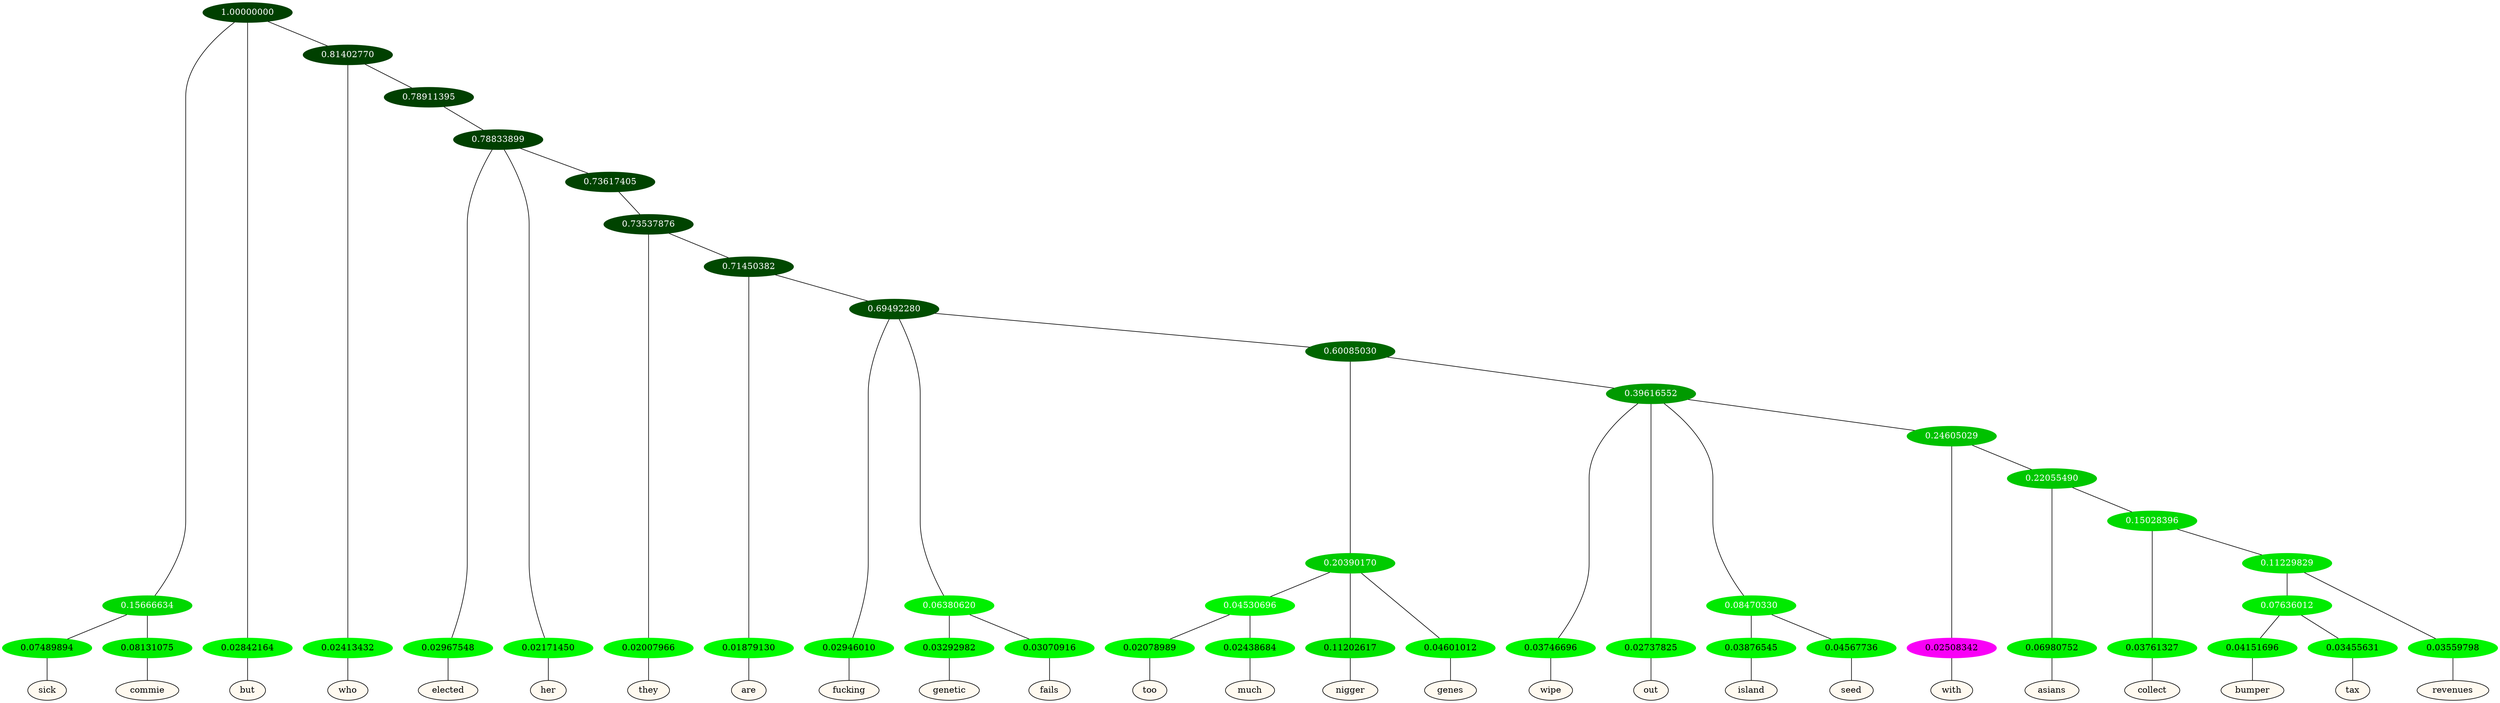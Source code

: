 graph {
	node [format=png height=0.15 nodesep=0.001 ordering=out overlap=prism overlap_scaling=0.01 ranksep=0.001 ratio=0.2 style=filled width=0.15]
	{
		rank=same
		a_w_4 [label=sick color=black fillcolor=floralwhite style="filled,solid"]
		a_w_5 [label=commie color=black fillcolor=floralwhite style="filled,solid"]
		a_w_2 [label=but color=black fillcolor=floralwhite style="filled,solid"]
		a_w_6 [label=who color=black fillcolor=floralwhite style="filled,solid"]
		a_w_9 [label=elected color=black fillcolor=floralwhite style="filled,solid"]
		a_w_10 [label=her color=black fillcolor=floralwhite style="filled,solid"]
		a_w_13 [label=they color=black fillcolor=floralwhite style="filled,solid"]
		a_w_15 [label=are color=black fillcolor=floralwhite style="filled,solid"]
		a_w_17 [label=fucking color=black fillcolor=floralwhite style="filled,solid"]
		a_w_20 [label=genetic color=black fillcolor=floralwhite style="filled,solid"]
		a_w_21 [label=fails color=black fillcolor=floralwhite style="filled,solid"]
		a_w_31 [label=too color=black fillcolor=floralwhite style="filled,solid"]
		a_w_32 [label=much color=black fillcolor=floralwhite style="filled,solid"]
		a_w_25 [label=nigger color=black fillcolor=floralwhite style="filled,solid"]
		a_w_26 [label=genes color=black fillcolor=floralwhite style="filled,solid"]
		a_w_27 [label=wipe color=black fillcolor=floralwhite style="filled,solid"]
		a_w_28 [label=out color=black fillcolor=floralwhite style="filled,solid"]
		a_w_33 [label=island color=black fillcolor=floralwhite style="filled,solid"]
		a_w_34 [label=seed color=black fillcolor=floralwhite style="filled,solid"]
		a_w_35 [label=with color=black fillcolor=floralwhite style="filled,solid"]
		a_w_37 [label=asians color=black fillcolor=floralwhite style="filled,solid"]
		a_w_39 [label=collect color=black fillcolor=floralwhite style="filled,solid"]
		a_w_43 [label=bumper color=black fillcolor=floralwhite style="filled,solid"]
		a_w_44 [label=tax color=black fillcolor=floralwhite style="filled,solid"]
		a_w_42 [label=revenues color=black fillcolor=floralwhite style="filled,solid"]
	}
	a_n_4 -- a_w_4
	a_n_5 -- a_w_5
	a_n_2 -- a_w_2
	a_n_6 -- a_w_6
	a_n_9 -- a_w_9
	a_n_10 -- a_w_10
	a_n_13 -- a_w_13
	a_n_15 -- a_w_15
	a_n_17 -- a_w_17
	a_n_20 -- a_w_20
	a_n_21 -- a_w_21
	a_n_31 -- a_w_31
	a_n_32 -- a_w_32
	a_n_25 -- a_w_25
	a_n_26 -- a_w_26
	a_n_27 -- a_w_27
	a_n_28 -- a_w_28
	a_n_33 -- a_w_33
	a_n_34 -- a_w_34
	a_n_35 -- a_w_35
	a_n_37 -- a_w_37
	a_n_39 -- a_w_39
	a_n_43 -- a_w_43
	a_n_44 -- a_w_44
	a_n_42 -- a_w_42
	{
		rank=same
		a_n_4 [label=0.07489894 color="0.334 1.000 0.925" fontcolor=black]
		a_n_5 [label=0.08131075 color="0.334 1.000 0.919" fontcolor=black]
		a_n_2 [label=0.02842164 color="0.334 1.000 0.972" fontcolor=black]
		a_n_6 [label=0.02413432 color="0.334 1.000 0.976" fontcolor=black]
		a_n_9 [label=0.02967548 color="0.334 1.000 0.970" fontcolor=black]
		a_n_10 [label=0.02171450 color="0.334 1.000 0.978" fontcolor=black]
		a_n_13 [label=0.02007966 color="0.334 1.000 0.980" fontcolor=black]
		a_n_15 [label=0.01879130 color="0.334 1.000 0.981" fontcolor=black]
		a_n_17 [label=0.02946010 color="0.334 1.000 0.971" fontcolor=black]
		a_n_20 [label=0.03292982 color="0.334 1.000 0.967" fontcolor=black]
		a_n_21 [label=0.03070916 color="0.334 1.000 0.969" fontcolor=black]
		a_n_31 [label=0.02078989 color="0.334 1.000 0.979" fontcolor=black]
		a_n_32 [label=0.02438684 color="0.334 1.000 0.976" fontcolor=black]
		a_n_25 [label=0.11202617 color="0.334 1.000 0.888" fontcolor=black]
		a_n_26 [label=0.04601012 color="0.334 1.000 0.954" fontcolor=black]
		a_n_27 [label=0.03746696 color="0.334 1.000 0.963" fontcolor=black]
		a_n_28 [label=0.02737825 color="0.334 1.000 0.973" fontcolor=black]
		a_n_33 [label=0.03876545 color="0.334 1.000 0.961" fontcolor=black]
		a_n_34 [label=0.04567736 color="0.334 1.000 0.954" fontcolor=black]
		a_n_35 [label=0.02508342 color="0.835 1.000 0.975" fontcolor=black]
		a_n_37 [label=0.06980752 color="0.334 1.000 0.930" fontcolor=black]
		a_n_39 [label=0.03761327 color="0.334 1.000 0.962" fontcolor=black]
		a_n_43 [label=0.04151696 color="0.334 1.000 0.958" fontcolor=black]
		a_n_44 [label=0.03455631 color="0.334 1.000 0.965" fontcolor=black]
		a_n_42 [label=0.03559798 color="0.334 1.000 0.964" fontcolor=black]
	}
	a_n_0 [label=1.00000000 color="0.334 1.000 0.250" fontcolor=grey99]
	a_n_1 [label=0.15666634 color="0.334 1.000 0.843" fontcolor=grey99]
	a_n_0 -- a_n_1
	a_n_0 -- a_n_2
	a_n_3 [label=0.81402770 color="0.334 1.000 0.250" fontcolor=grey99]
	a_n_0 -- a_n_3
	a_n_1 -- a_n_4
	a_n_1 -- a_n_5
	a_n_3 -- a_n_6
	a_n_7 [label=0.78911395 color="0.334 1.000 0.250" fontcolor=grey99]
	a_n_3 -- a_n_7
	a_n_8 [label=0.78833899 color="0.334 1.000 0.250" fontcolor=grey99]
	a_n_7 -- a_n_8
	a_n_8 -- a_n_9
	a_n_8 -- a_n_10
	a_n_11 [label=0.73617405 color="0.334 1.000 0.264" fontcolor=grey99]
	a_n_8 -- a_n_11
	a_n_12 [label=0.73537876 color="0.334 1.000 0.265" fontcolor=grey99]
	a_n_11 -- a_n_12
	a_n_12 -- a_n_13
	a_n_14 [label=0.71450382 color="0.334 1.000 0.285" fontcolor=grey99]
	a_n_12 -- a_n_14
	a_n_14 -- a_n_15
	a_n_16 [label=0.69492280 color="0.334 1.000 0.305" fontcolor=grey99]
	a_n_14 -- a_n_16
	a_n_16 -- a_n_17
	a_n_18 [label=0.06380620 color="0.334 1.000 0.936" fontcolor=grey99]
	a_n_16 -- a_n_18
	a_n_19 [label=0.60085030 color="0.334 1.000 0.399" fontcolor=grey99]
	a_n_16 -- a_n_19
	a_n_18 -- a_n_20
	a_n_18 -- a_n_21
	a_n_22 [label=0.20390170 color="0.334 1.000 0.796" fontcolor=grey99]
	a_n_19 -- a_n_22
	a_n_23 [label=0.39616552 color="0.334 1.000 0.604" fontcolor=grey99]
	a_n_19 -- a_n_23
	a_n_24 [label=0.04530696 color="0.334 1.000 0.955" fontcolor=grey99]
	a_n_22 -- a_n_24
	a_n_22 -- a_n_25
	a_n_22 -- a_n_26
	a_n_23 -- a_n_27
	a_n_23 -- a_n_28
	a_n_29 [label=0.08470330 color="0.334 1.000 0.915" fontcolor=grey99]
	a_n_23 -- a_n_29
	a_n_30 [label=0.24605029 color="0.334 1.000 0.754" fontcolor=grey99]
	a_n_23 -- a_n_30
	a_n_24 -- a_n_31
	a_n_24 -- a_n_32
	a_n_29 -- a_n_33
	a_n_29 -- a_n_34
	a_n_30 -- a_n_35
	a_n_36 [label=0.22055490 color="0.334 1.000 0.779" fontcolor=grey99]
	a_n_30 -- a_n_36
	a_n_36 -- a_n_37
	a_n_38 [label=0.15028396 color="0.334 1.000 0.850" fontcolor=grey99]
	a_n_36 -- a_n_38
	a_n_38 -- a_n_39
	a_n_40 [label=0.11229829 color="0.334 1.000 0.888" fontcolor=grey99]
	a_n_38 -- a_n_40
	a_n_41 [label=0.07636012 color="0.334 1.000 0.924" fontcolor=grey99]
	a_n_40 -- a_n_41
	a_n_40 -- a_n_42
	a_n_41 -- a_n_43
	a_n_41 -- a_n_44
}
